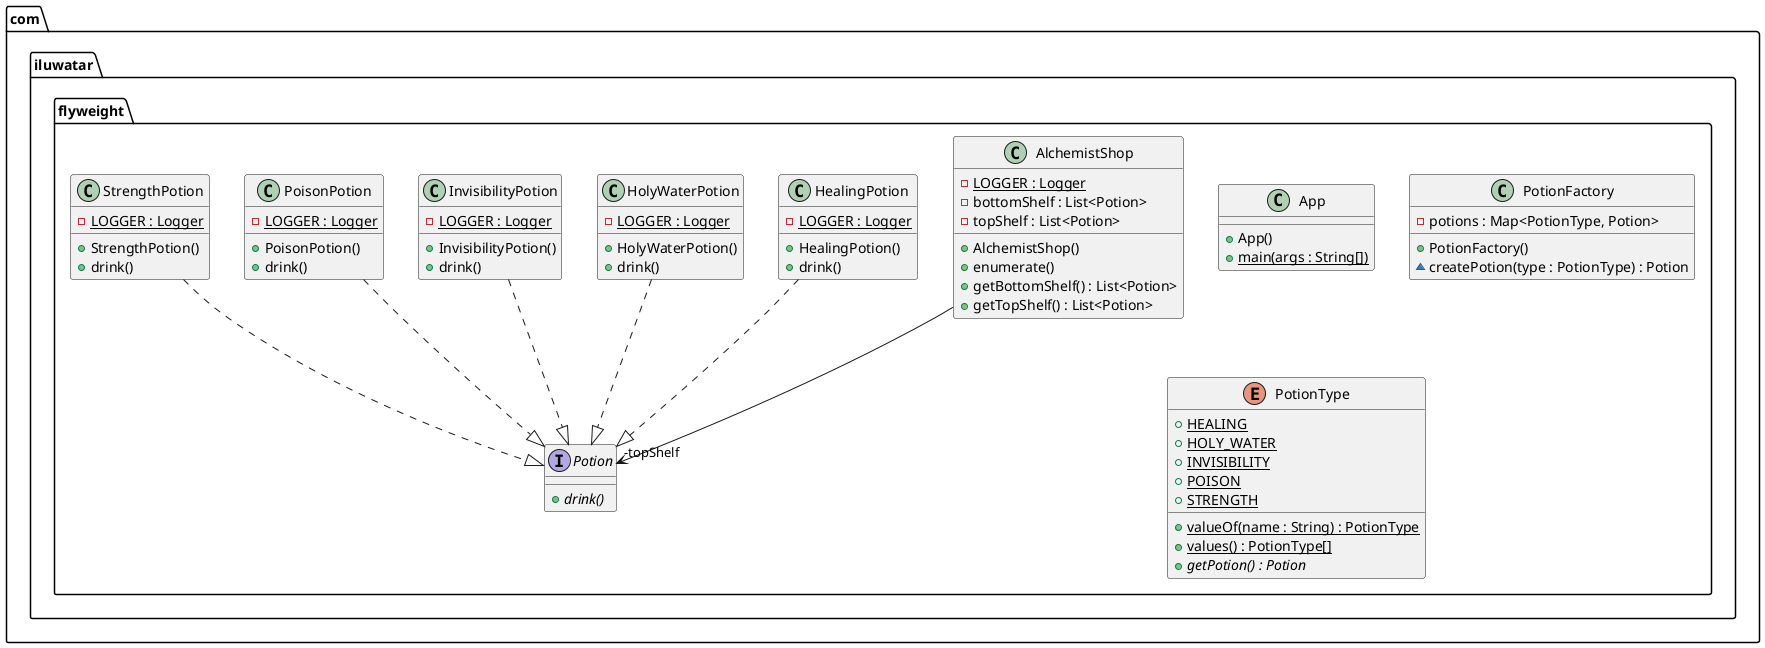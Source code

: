 @startuml
package com.iluwatar.flyweight {
  class AlchemistShop {
    - LOGGER : Logger {static}
    - bottomShelf : List<Potion>
    - topShelf : List<Potion>
    + AlchemistShop()
    + enumerate()
    + getBottomShelf() : List<Potion>
    + getTopShelf() : List<Potion>
  }
  class App {
    + App()
    + main(args : String[]) {static}
  }
  class HealingPotion {
    - LOGGER : Logger {static}
    + HealingPotion()
    + drink()
  }
  class HolyWaterPotion {
    - LOGGER : Logger {static}
    + HolyWaterPotion()
    + drink()
  }
  class InvisibilityPotion {
    - LOGGER : Logger {static}
    + InvisibilityPotion()
    + drink()
  }
  class PoisonPotion {
    - LOGGER : Logger {static}
    + PoisonPotion()
    + drink()
  }
  interface Potion {
    + drink() {abstract}
  }
  class PotionFactory {
    - potions : Map<PotionType, Potion>
    + PotionFactory()
    ~ createPotion(type : PotionType) : Potion
  }
  enum PotionType {
    + HEALING {static}
    + HOLY_WATER {static}
    + INVISIBILITY {static}
    + POISON {static}
    + STRENGTH {static}
    + valueOf(name : String) : PotionType {static}
    + values() : PotionType[] {static}
    + getPotion() : {abstract} Potion
  }
  class StrengthPotion {
    - LOGGER : Logger {static}
    + StrengthPotion()
    + drink()
  }
}
AlchemistShop -->  "-topShelf" Potion
HealingPotion ..|> Potion
HolyWaterPotion ..|> Potion
InvisibilityPotion ..|> Potion
PoisonPotion ..|> Potion
StrengthPotion ..|> Potion
@enduml

